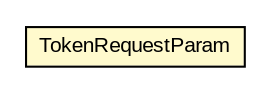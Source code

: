#!/usr/local/bin/dot
#
# Class diagram 
# Generated by UMLGraph version R5_6-24-gf6e263 (http://www.umlgraph.org/)
#

digraph G {
	edge [fontname="arial",fontsize=10,labelfontname="arial",labelfontsize=10];
	node [fontname="arial",fontsize=10,shape=plaintext];
	nodesep=0.25;
	ranksep=0.5;
	// net.trajano.openidconnect.token.TokenRequestParam
	c10297 [label=<<table title="net.trajano.openidconnect.token.TokenRequestParam" border="0" cellborder="1" cellspacing="0" cellpadding="2" port="p" bgcolor="lemonChiffon" href="./TokenRequestParam.html">
		<tr><td><table border="0" cellspacing="0" cellpadding="1">
<tr><td align="center" balign="center"> TokenRequestParam </td></tr>
		</table></td></tr>
		</table>>, URL="./TokenRequestParam.html", fontname="arial", fontcolor="black", fontsize=10.0];
}

